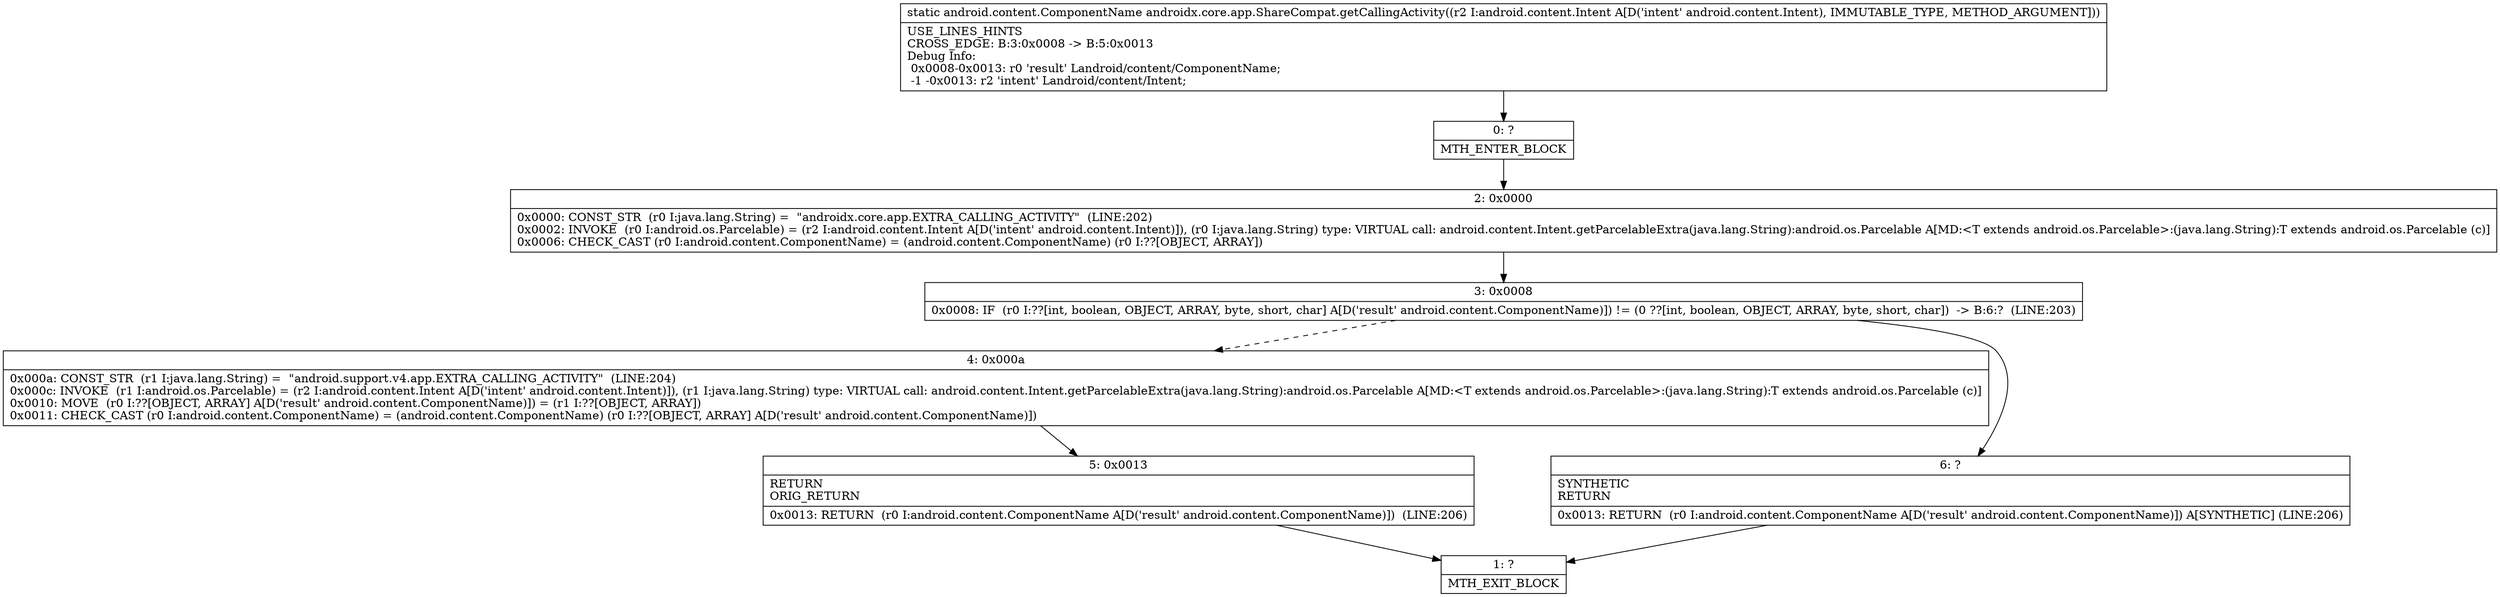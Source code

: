 digraph "CFG forandroidx.core.app.ShareCompat.getCallingActivity(Landroid\/content\/Intent;)Landroid\/content\/ComponentName;" {
Node_0 [shape=record,label="{0\:\ ?|MTH_ENTER_BLOCK\l}"];
Node_2 [shape=record,label="{2\:\ 0x0000|0x0000: CONST_STR  (r0 I:java.lang.String) =  \"androidx.core.app.EXTRA_CALLING_ACTIVITY\"  (LINE:202)\l0x0002: INVOKE  (r0 I:android.os.Parcelable) = (r2 I:android.content.Intent A[D('intent' android.content.Intent)]), (r0 I:java.lang.String) type: VIRTUAL call: android.content.Intent.getParcelableExtra(java.lang.String):android.os.Parcelable A[MD:\<T extends android.os.Parcelable\>:(java.lang.String):T extends android.os.Parcelable (c)]\l0x0006: CHECK_CAST (r0 I:android.content.ComponentName) = (android.content.ComponentName) (r0 I:??[OBJECT, ARRAY]) \l}"];
Node_3 [shape=record,label="{3\:\ 0x0008|0x0008: IF  (r0 I:??[int, boolean, OBJECT, ARRAY, byte, short, char] A[D('result' android.content.ComponentName)]) != (0 ??[int, boolean, OBJECT, ARRAY, byte, short, char])  \-\> B:6:?  (LINE:203)\l}"];
Node_4 [shape=record,label="{4\:\ 0x000a|0x000a: CONST_STR  (r1 I:java.lang.String) =  \"android.support.v4.app.EXTRA_CALLING_ACTIVITY\"  (LINE:204)\l0x000c: INVOKE  (r1 I:android.os.Parcelable) = (r2 I:android.content.Intent A[D('intent' android.content.Intent)]), (r1 I:java.lang.String) type: VIRTUAL call: android.content.Intent.getParcelableExtra(java.lang.String):android.os.Parcelable A[MD:\<T extends android.os.Parcelable\>:(java.lang.String):T extends android.os.Parcelable (c)]\l0x0010: MOVE  (r0 I:??[OBJECT, ARRAY] A[D('result' android.content.ComponentName)]) = (r1 I:??[OBJECT, ARRAY]) \l0x0011: CHECK_CAST (r0 I:android.content.ComponentName) = (android.content.ComponentName) (r0 I:??[OBJECT, ARRAY] A[D('result' android.content.ComponentName)]) \l}"];
Node_5 [shape=record,label="{5\:\ 0x0013|RETURN\lORIG_RETURN\l|0x0013: RETURN  (r0 I:android.content.ComponentName A[D('result' android.content.ComponentName)])  (LINE:206)\l}"];
Node_1 [shape=record,label="{1\:\ ?|MTH_EXIT_BLOCK\l}"];
Node_6 [shape=record,label="{6\:\ ?|SYNTHETIC\lRETURN\l|0x0013: RETURN  (r0 I:android.content.ComponentName A[D('result' android.content.ComponentName)]) A[SYNTHETIC] (LINE:206)\l}"];
MethodNode[shape=record,label="{static android.content.ComponentName androidx.core.app.ShareCompat.getCallingActivity((r2 I:android.content.Intent A[D('intent' android.content.Intent), IMMUTABLE_TYPE, METHOD_ARGUMENT]))  | USE_LINES_HINTS\lCROSS_EDGE: B:3:0x0008 \-\> B:5:0x0013\lDebug Info:\l  0x0008\-0x0013: r0 'result' Landroid\/content\/ComponentName;\l  \-1 \-0x0013: r2 'intent' Landroid\/content\/Intent;\l}"];
MethodNode -> Node_0;Node_0 -> Node_2;
Node_2 -> Node_3;
Node_3 -> Node_4[style=dashed];
Node_3 -> Node_6;
Node_4 -> Node_5;
Node_5 -> Node_1;
Node_6 -> Node_1;
}

